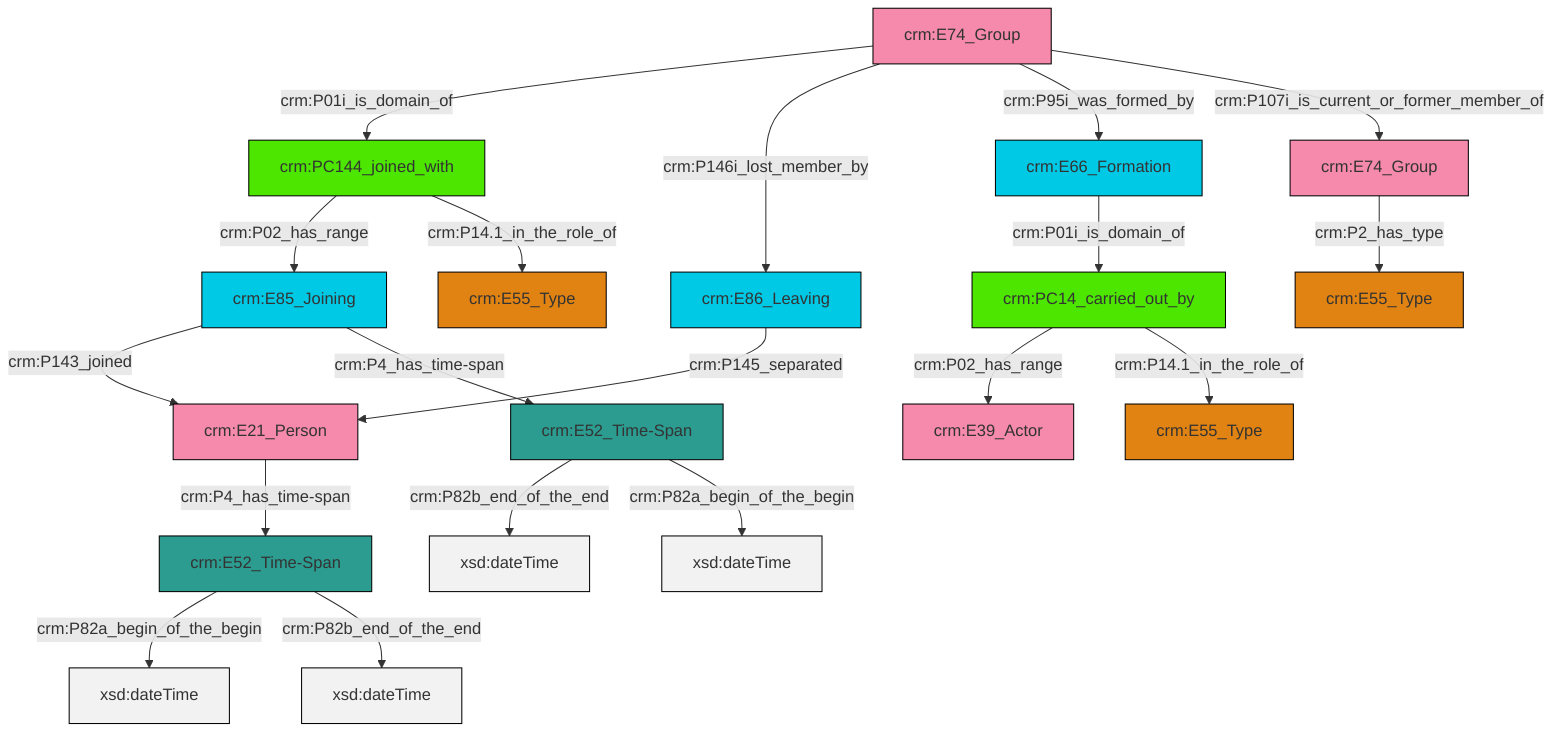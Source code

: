 graph TD
classDef Literal fill:#f2f2f2,stroke:#000000;
classDef CRM_Entity fill:#FFFFFF,stroke:#000000;
classDef Temporal_Entity fill:#00C9E6, stroke:#000000;
classDef Type fill:#E18312, stroke:#000000;
classDef Time-Span fill:#2C9C91, stroke:#000000;
classDef Appellation fill:#FFEB7F, stroke:#000000;
classDef Place fill:#008836, stroke:#000000;
classDef Persistent_Item fill:#B266B2, stroke:#000000;
classDef Conceptual_Object fill:#FFD700, stroke:#000000;
classDef Physical_Thing fill:#D2B48C, stroke:#000000;
classDef Actor fill:#f58aad, stroke:#000000;
classDef PC_Classes fill:#4ce600, stroke:#000000;
classDef Multi fill:#cccccc,stroke:#000000;

4["crm:E85_Joining"]:::Temporal_Entity -->|crm:P143_joined| 2["crm:E21_Person"]:::Actor
5["crm:E86_Leaving"]:::Temporal_Entity -->|crm:P145_separated| 2["crm:E21_Person"]:::Actor
8["crm:E74_Group"]:::Actor -->|crm:P2_has_type| 6["crm:E55_Type"]:::Type
10["crm:E74_Group"]:::Actor -->|crm:P01i_is_domain_of| 11["crm:PC144_joined_with"]:::PC_Classes
13["crm:PC14_carried_out_by"]:::PC_Classes -->|crm:P02_has_range| 14["crm:E39_Actor"]:::Actor
11["crm:PC144_joined_with"]:::PC_Classes -->|crm:P02_has_range| 4["crm:E85_Joining"]:::Temporal_Entity
4["crm:E85_Joining"]:::Temporal_Entity -->|crm:P4_has_time-span| 17["crm:E52_Time-Span"]:::Time-Span
19["crm:E66_Formation"]:::Temporal_Entity -->|crm:P01i_is_domain_of| 13["crm:PC14_carried_out_by"]:::PC_Classes
13["crm:PC14_carried_out_by"]:::PC_Classes -->|crm:P14.1_in_the_role_of| 0["crm:E55_Type"]:::Type
10["crm:E74_Group"]:::Actor -->|crm:P146i_lost_member_by| 5["crm:E86_Leaving"]:::Temporal_Entity
22["crm:E52_Time-Span"]:::Time-Span -->|crm:P82a_begin_of_the_begin| 23[xsd:dateTime]:::Literal
10["crm:E74_Group"]:::Actor -->|crm:P95i_was_formed_by| 19["crm:E66_Formation"]:::Temporal_Entity
2["crm:E21_Person"]:::Actor -->|crm:P4_has_time-span| 22["crm:E52_Time-Span"]:::Time-Span
10["crm:E74_Group"]:::Actor -->|crm:P107i_is_current_or_former_member_of| 8["crm:E74_Group"]:::Actor
11["crm:PC144_joined_with"]:::PC_Classes -->|crm:P14.1_in_the_role_of| 25["crm:E55_Type"]:::Type
17["crm:E52_Time-Span"]:::Time-Span -->|crm:P82b_end_of_the_end| 28[xsd:dateTime]:::Literal
22["crm:E52_Time-Span"]:::Time-Span -->|crm:P82b_end_of_the_end| 32[xsd:dateTime]:::Literal
17["crm:E52_Time-Span"]:::Time-Span -->|crm:P82a_begin_of_the_begin| 34[xsd:dateTime]:::Literal
